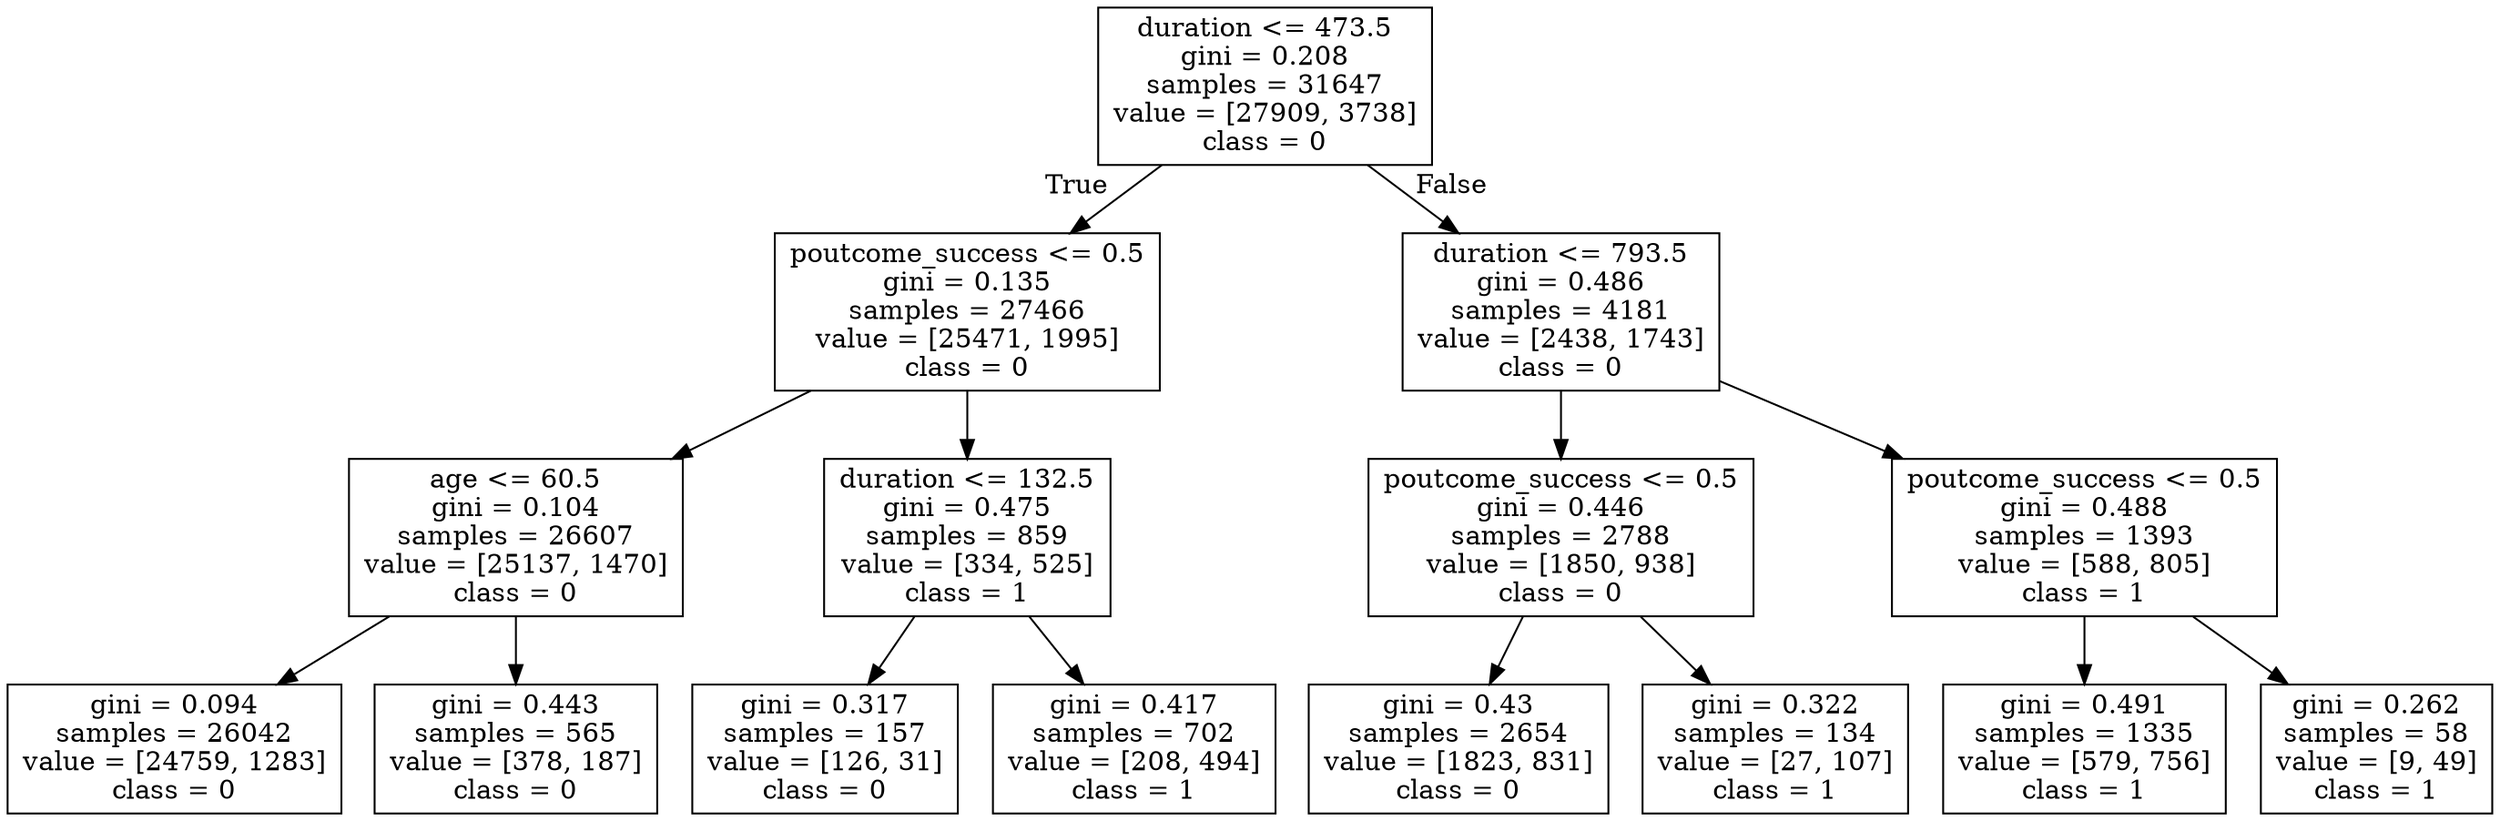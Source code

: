 digraph Tree {
node [shape=box] ;
0 [label="duration <= 473.5\ngini = 0.208\nsamples = 31647\nvalue = [27909, 3738]\nclass = 0"] ;
1 [label="poutcome_success <= 0.5\ngini = 0.135\nsamples = 27466\nvalue = [25471, 1995]\nclass = 0"] ;
0 -> 1 [labeldistance=2.5, labelangle=45, headlabel="True"] ;
2 [label="age <= 60.5\ngini = 0.104\nsamples = 26607\nvalue = [25137, 1470]\nclass = 0"] ;
1 -> 2 ;
3 [label="gini = 0.094\nsamples = 26042\nvalue = [24759, 1283]\nclass = 0"] ;
2 -> 3 ;
4 [label="gini = 0.443\nsamples = 565\nvalue = [378, 187]\nclass = 0"] ;
2 -> 4 ;
5 [label="duration <= 132.5\ngini = 0.475\nsamples = 859\nvalue = [334, 525]\nclass = 1"] ;
1 -> 5 ;
6 [label="gini = 0.317\nsamples = 157\nvalue = [126, 31]\nclass = 0"] ;
5 -> 6 ;
7 [label="gini = 0.417\nsamples = 702\nvalue = [208, 494]\nclass = 1"] ;
5 -> 7 ;
8 [label="duration <= 793.5\ngini = 0.486\nsamples = 4181\nvalue = [2438, 1743]\nclass = 0"] ;
0 -> 8 [labeldistance=2.5, labelangle=-45, headlabel="False"] ;
9 [label="poutcome_success <= 0.5\ngini = 0.446\nsamples = 2788\nvalue = [1850, 938]\nclass = 0"] ;
8 -> 9 ;
10 [label="gini = 0.43\nsamples = 2654\nvalue = [1823, 831]\nclass = 0"] ;
9 -> 10 ;
11 [label="gini = 0.322\nsamples = 134\nvalue = [27, 107]\nclass = 1"] ;
9 -> 11 ;
12 [label="poutcome_success <= 0.5\ngini = 0.488\nsamples = 1393\nvalue = [588, 805]\nclass = 1"] ;
8 -> 12 ;
13 [label="gini = 0.491\nsamples = 1335\nvalue = [579, 756]\nclass = 1"] ;
12 -> 13 ;
14 [label="gini = 0.262\nsamples = 58\nvalue = [9, 49]\nclass = 1"] ;
12 -> 14 ;
}